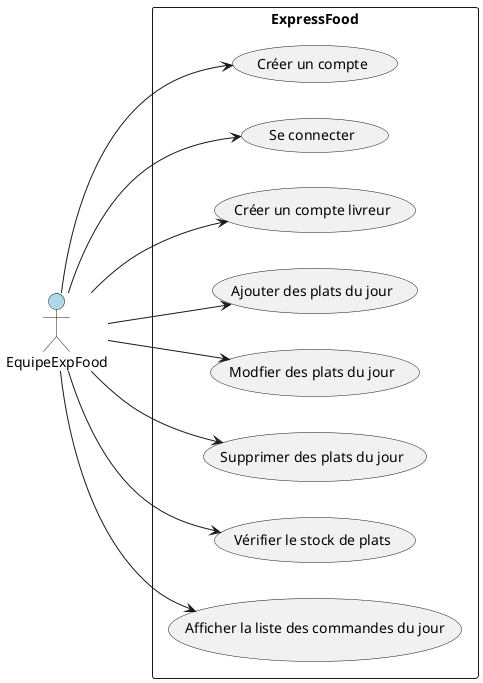
@startuml EquipeExpFood

left to right direction

actor "EquipeExpFood" as EquipeExpFood #LightBlue

rectangle ExpressFood {
  usecase "Créer un compte" as UC1
  usecase "Se connecter" as UC2
  usecase "Créer un compte livreur" as UC7
  usecase "Ajouter des plats du jour" as UC3
  usecase "Modfier des plats du jour" as UC4
  usecase "Supprimer des plats du jour" as UC5
  usecase "Vérifier le stock de plats" as UC6
  usecase "Afficher la liste des commandes du jour" as UC8
}

EquipeExpFood --> UC1
EquipeExpFood --> UC2
EquipeExpFood --> UC3
EquipeExpFood --> UC4
EquipeExpFood --> UC5
EquipeExpFood --> UC6
EquipeExpFood --> UC7
EquipeExpFood --> UC8



@enduml
